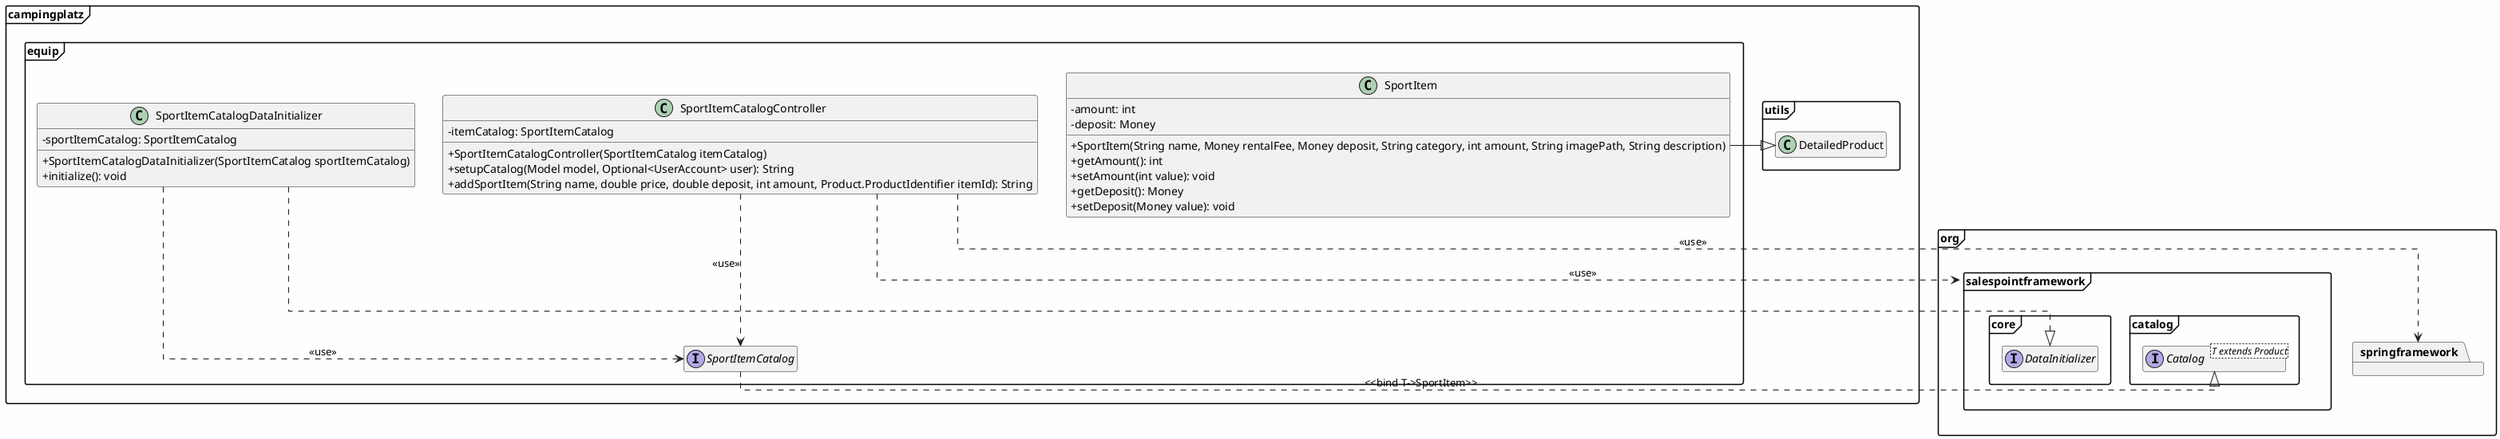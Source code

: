@startuml
hide empty fields
hide empty methods
skinparam classAttributeIconSize 0
skinparam linetype ortho
skinparam BackgroundColor #FEFEFE
allowmixing
skinparam packageStyle Frame

class campingplatz.utils.DetailedProduct

package org{
    package springframework
    package salespointframework{
        interface catalog.Catalog<T extends Product>
        interface core.DataInitializer
    }
}

package campingplatz.equip {
    class SportItem{
    -amount: int
    -deposit: Money
    +SportItem(String name, Money rentalFee, Money deposit, String category, int amount, String imagePath, String description)
    +getAmount(): int
    +setAmount(int value): void
    +getDeposit(): Money
    +setDeposit(Money value): void
    }
    interface SportItemCatalog{
    }
    class SportItemCatalogController{
    -itemCatalog: SportItemCatalog
    +SportItemCatalogController(SportItemCatalog itemCatalog)
    +setupCatalog(Model model, Optional<UserAccount> user): String
    +addSportItem(String name, double price, double deposit, int amount, Product.ProductIdentifier itemId): String
    }
    class SportItemCatalogDataInitializer{
    -sportItemCatalog: SportItemCatalog
    +SportItemCatalogDataInitializer(SportItemCatalog sportItemCatalog)
    +initialize(): void
    }

}

SportItem -right-|> DetailedProduct

SportItemCatalog .right.|> Catalog: <<bind T->SportItem>>

SportItemCatalogController ..> springframework: <<use>>
SportItemCatalogController ..> salespointframework: <<use>>
SportItemCatalogController ..> SportItemCatalog: <<use>>

SportItemCatalogDataInitializer ..|> DataInitializer
SportItemCatalogDataInitializer ..> SportItemCatalog: <<use>>


@enduml